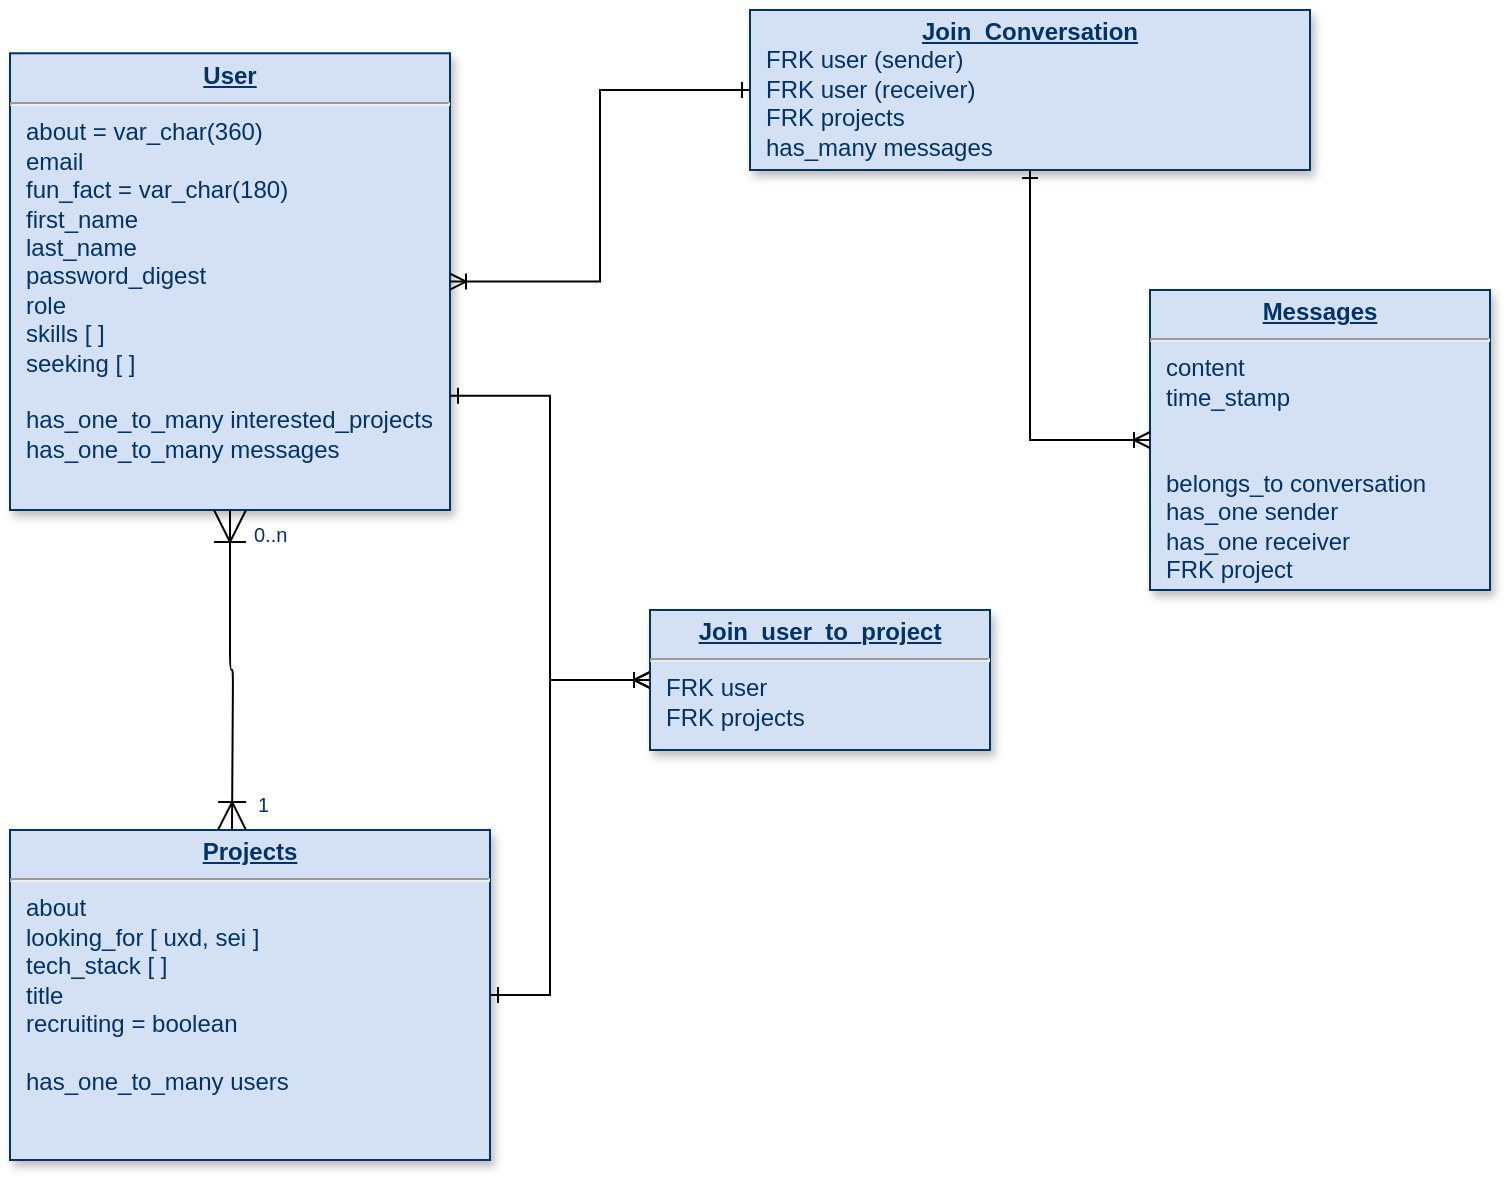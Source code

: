 <mxfile version="15.5.8" type="github">
  <diagram name="Page-1" id="efa7a0a1-bf9b-a30e-e6df-94a7791c09e9">
    <mxGraphModel dx="786" dy="769" grid="1" gridSize="10" guides="1" tooltips="1" connect="1" arrows="1" fold="1" page="1" pageScale="1" pageWidth="826" pageHeight="1169" background="none" math="0" shadow="0">
      <root>
        <mxCell id="0" />
        <mxCell id="1" parent="0" />
        <mxCell id="knO24eakVV144Z28mufV-114" value="&lt;p style=&quot;margin: 0px ; margin-top: 4px ; text-align: center ; text-decoration: underline&quot;&gt;&lt;b&gt;Projects&lt;/b&gt;&lt;/p&gt;&lt;hr&gt;&lt;p style=&quot;margin: 0px ; margin-left: 8px&quot;&gt;about&lt;/p&gt;&lt;p style=&quot;margin: 0px ; margin-left: 8px&quot;&gt;&lt;span&gt;looking_for [ uxd, sei ]&lt;/span&gt;&lt;br&gt;&lt;/p&gt;&lt;p style=&quot;margin: 0px ; margin-left: 8px&quot;&gt;tech_stack [ ]&lt;/p&gt;&lt;p style=&quot;margin: 0px ; margin-left: 8px&quot;&gt;title&lt;/p&gt;&lt;p style=&quot;margin: 0px ; margin-left: 8px&quot;&gt;recruiting = boolean&lt;/p&gt;&lt;p style=&quot;margin: 0px ; margin-left: 8px&quot;&gt;&lt;br&gt;&lt;/p&gt;&lt;p style=&quot;margin: 0px ; margin-left: 8px&quot;&gt;has_one_to_many users&lt;/p&gt;" style="verticalAlign=top;align=left;overflow=fill;fontSize=12;fontFamily=Helvetica;html=1;strokeColor=#003366;shadow=1;fillColor=#D4E1F5;fontColor=#003366" vertex="1" parent="1">
          <mxGeometry x="60" y="470" width="240" height="165" as="geometry" />
        </mxCell>
        <mxCell id="knO24eakVV144Z28mufV-115" value="&lt;p style=&quot;margin: 0px ; margin-top: 4px ; text-align: center ; text-decoration: underline&quot;&gt;&lt;b&gt;User&lt;/b&gt;&lt;/p&gt;&lt;hr&gt;&lt;p style=&quot;margin: 0px ; margin-left: 8px&quot;&gt;about = var_char(360)&lt;br&gt;&lt;/p&gt;&lt;p style=&quot;margin: 0px ; margin-left: 8px&quot;&gt;email&lt;/p&gt;&lt;p style=&quot;margin: 0px ; margin-left: 8px&quot;&gt;fun_fact = var_char(180)&lt;br&gt;&lt;/p&gt;&lt;p style=&quot;margin: 0px ; margin-left: 8px&quot;&gt;first_name&lt;/p&gt;&lt;p style=&quot;margin: 0px ; margin-left: 8px&quot;&gt;last_name&lt;/p&gt;&lt;p style=&quot;margin: 0px ; margin-left: 8px&quot;&gt;password_digest&lt;/p&gt;&lt;p style=&quot;margin: 0px ; margin-left: 8px&quot;&gt;&lt;span&gt;role&lt;/span&gt;&lt;br&gt;&lt;/p&gt;&lt;p style=&quot;margin: 0px ; margin-left: 8px&quot;&gt;skills [ ]&lt;/p&gt;&lt;p style=&quot;margin: 0px ; margin-left: 8px&quot;&gt;&lt;span&gt;seeking [ ]&lt;/span&gt;&lt;br&gt;&lt;/p&gt;&lt;p style=&quot;margin: 0px ; margin-left: 8px&quot;&gt;&lt;br&gt;&lt;/p&gt;&lt;p style=&quot;margin: 0px ; margin-left: 8px&quot;&gt;&lt;span&gt;has_one_to_many interested_projects&lt;/span&gt;&lt;br&gt;&lt;/p&gt;&lt;p style=&quot;margin: 0px ; margin-left: 8px&quot;&gt;&lt;span&gt;has_one_to_many messages&lt;/span&gt;&lt;br&gt;&lt;/p&gt;" style="verticalAlign=top;align=left;overflow=fill;fontSize=12;fontFamily=Helvetica;html=1;strokeColor=#003366;shadow=1;fillColor=#D4E1F5;fontColor=#003366" vertex="1" parent="1">
          <mxGeometry x="60" y="81.64" width="220" height="228.36" as="geometry" />
        </mxCell>
        <mxCell id="knO24eakVV144Z28mufV-116" value="" style="endArrow=ERoneToMany;endSize=12;startArrow=ERoneToMany;startSize=14;startFill=0;edgeStyle=orthogonalEdgeStyle;endFill=0;" edge="1" parent="1" source="knO24eakVV144Z28mufV-115">
          <mxGeometry x="640" y="400" as="geometry">
            <mxPoint x="640" y="400" as="sourcePoint" />
            <mxPoint x="171" y="470" as="targetPoint" />
          </mxGeometry>
        </mxCell>
        <mxCell id="knO24eakVV144Z28mufV-117" value="0..n" style="resizable=0;align=left;verticalAlign=top;labelBackgroundColor=#ffffff;fontSize=10;strokeColor=#003366;shadow=1;fillColor=#D4E1F5;fontColor=#003366" connectable="0" vertex="1" parent="knO24eakVV144Z28mufV-116">
          <mxGeometry x="-1" relative="1" as="geometry">
            <mxPoint x="10" as="offset" />
          </mxGeometry>
        </mxCell>
        <mxCell id="knO24eakVV144Z28mufV-118" value="1" style="resizable=0;align=right;verticalAlign=top;labelBackgroundColor=#ffffff;fontSize=10;strokeColor=#003366;shadow=1;fillColor=#D4E1F5;fontColor=#003366" connectable="0" vertex="1" parent="knO24eakVV144Z28mufV-116">
          <mxGeometry x="1" relative="1" as="geometry">
            <mxPoint x="20" y="-25.0" as="offset" />
          </mxGeometry>
        </mxCell>
        <mxCell id="knO24eakVV144Z28mufV-119" style="edgeStyle=orthogonalEdgeStyle;rounded=0;orthogonalLoop=1;jettySize=auto;html=1;entryX=1;entryY=0.5;entryDx=0;entryDy=0;startArrow=ERoneToMany;startFill=0;endArrow=ERone;endFill=0;" edge="1" parent="1" source="knO24eakVV144Z28mufV-121" target="knO24eakVV144Z28mufV-114">
          <mxGeometry relative="1" as="geometry">
            <Array as="points">
              <mxPoint x="330" y="395" />
              <mxPoint x="330" y="553" />
            </Array>
          </mxGeometry>
        </mxCell>
        <mxCell id="knO24eakVV144Z28mufV-120" style="edgeStyle=orthogonalEdgeStyle;rounded=0;orthogonalLoop=1;jettySize=auto;html=1;entryX=1;entryY=0.75;entryDx=0;entryDy=0;startArrow=ERoneToMany;startFill=0;endArrow=ERone;endFill=0;" edge="1" parent="1" source="knO24eakVV144Z28mufV-121" target="knO24eakVV144Z28mufV-115">
          <mxGeometry relative="1" as="geometry" />
        </mxCell>
        <mxCell id="knO24eakVV144Z28mufV-121" value="&lt;p style=&quot;margin: 0px ; margin-top: 4px ; text-align: center ; text-decoration: underline&quot;&gt;&lt;b&gt;Join_user_to_project&lt;/b&gt;&lt;/p&gt;&lt;hr&gt;&lt;p style=&quot;margin: 0px ; margin-left: 8px&quot;&gt;FRK user&lt;/p&gt;&lt;p style=&quot;margin: 0px ; margin-left: 8px&quot;&gt;FRK projects&lt;/p&gt;" style="verticalAlign=top;align=left;overflow=fill;fontSize=12;fontFamily=Helvetica;html=1;strokeColor=#003366;shadow=1;fillColor=#D4E1F5;fontColor=#003366" vertex="1" parent="1">
          <mxGeometry x="380" y="360" width="170" height="70" as="geometry" />
        </mxCell>
        <mxCell id="knO24eakVV144Z28mufV-122" style="edgeStyle=orthogonalEdgeStyle;rounded=0;orthogonalLoop=1;jettySize=auto;html=1;startArrow=ERone;startFill=0;endArrow=ERoneToMany;endFill=0;exitX=0;exitY=0.5;exitDx=0;exitDy=0;" edge="1" parent="1" source="knO24eakVV144Z28mufV-125" target="knO24eakVV144Z28mufV-115">
          <mxGeometry relative="1" as="geometry" />
        </mxCell>
        <mxCell id="knO24eakVV144Z28mufV-123" value="&lt;p style=&quot;margin: 0px ; margin-top: 4px ; text-align: center ; text-decoration: underline&quot;&gt;&lt;b&gt;Messages&lt;/b&gt;&lt;/p&gt;&lt;hr&gt;&lt;p style=&quot;margin: 0px ; margin-left: 8px&quot;&gt;content&lt;/p&gt;&lt;p style=&quot;margin: 0px ; margin-left: 8px&quot;&gt;time_stamp&lt;/p&gt;&lt;p style=&quot;margin: 0px ; margin-left: 8px&quot;&gt;&lt;br&gt;&lt;/p&gt;&lt;p style=&quot;margin: 0px ; margin-left: 8px&quot;&gt;&lt;br&gt;&lt;/p&gt;&lt;p style=&quot;margin: 0px ; margin-left: 8px&quot;&gt;&lt;span&gt;belongs_to conversation&lt;/span&gt;&lt;br&gt;&lt;/p&gt;&lt;p style=&quot;margin: 0px ; margin-left: 8px&quot;&gt;&lt;span&gt;has_one sender&lt;/span&gt;&lt;/p&gt;&lt;p style=&quot;margin: 0px ; margin-left: 8px&quot;&gt;has_one receiver&lt;/p&gt;&lt;p style=&quot;margin: 0px ; margin-left: 8px&quot;&gt;&lt;span&gt;FRK project&lt;/span&gt;&lt;/p&gt;" style="verticalAlign=top;align=left;overflow=fill;fontSize=12;fontFamily=Helvetica;html=1;strokeColor=#003366;shadow=1;fillColor=#D4E1F5;fontColor=#003366" vertex="1" parent="1">
          <mxGeometry x="630" y="200" width="170" height="150" as="geometry" />
        </mxCell>
        <mxCell id="knO24eakVV144Z28mufV-124" style="edgeStyle=orthogonalEdgeStyle;rounded=0;orthogonalLoop=1;jettySize=auto;html=1;entryX=0;entryY=0.5;entryDx=0;entryDy=0;startArrow=ERone;startFill=0;endArrow=ERoneToMany;endFill=0;" edge="1" parent="1" source="knO24eakVV144Z28mufV-125" target="knO24eakVV144Z28mufV-123">
          <mxGeometry relative="1" as="geometry" />
        </mxCell>
        <mxCell id="knO24eakVV144Z28mufV-125" value="&lt;p style=&quot;margin: 0px ; margin-top: 4px ; text-align: center ; text-decoration: underline&quot;&gt;&lt;b&gt;Join_Conversation&lt;/b&gt;&lt;/p&gt;&lt;p style=&quot;margin: 0px ; margin-left: 8px&quot;&gt;FRK user (sender)&lt;/p&gt;&lt;p style=&quot;margin: 0px ; margin-left: 8px&quot;&gt;&lt;span style=&quot;color: rgba(0 , 0 , 0 , 0) ; font-family: monospace ; font-size: 0px&quot;&gt;%3CmxGraphModel%3E%3Croot%3E%3CmxCell%20id%3D%220%22%2F%3E%3CmxCell%20id%3D%221%22%20parent%3D%220%22%2F%3E%3CmxCell%20id%3D%222%22%20value%3D%22%26lt%3Bp%20style%3D%26quot%3Bmargin%3A%200px%20%3B%20margin-top%3A%204px%20%3B%20text-align%3A%20center%20%3B%20text-decoration%3A%20underline%26quot%3B%26gt%3B%26lt%3Bb%26gt%3BJoin_user_to_project%26lt%3B%2Fb%26gt%3B%26lt%3B%2Fp%26gt%3B%26lt%3Bhr%26gt%3B%26lt%3Bp%20style%3D%26quot%3Bmargin%3A%200px%20%3B%20margin-left%3A%208px%26quot%3B%26gt%3BFRK%20user%26lt%3B%2Fp%26gt%3B%26lt%3Bp%20style%3D%26quot%3Bmargin%3A%200px%20%3B%20margin-left%3A%208px%26quot%3B%26gt%3BFRK%20projects%26lt%3B%2Fp%26gt%3B%22%20style%3D%22verticalAlign%3Dtop%3Balign%3Dleft%3Boverflow%3Dfill%3BfontSize%3D12%3BfontFamily%3DHelvetica%3Bhtml%3D1%3BstrokeColor%3D%23003366%3Bshadow%3D1%3BfillColor%3D%23D4E1F5%3BfontColor%3D%23003366%22%20vertex%3D%221%22%20parent%3D%221%22%3E%3CmxGeometry%20x%3D%22360%22%20y%3D%22300%22%20width%3D%22170%22%20height%3D%2270%22%20as%3D%22geometry%22%2F%3E%3C%2FmxCell%3E%3C%2Froot%3E%3C%2FmxGraphModel%3E&lt;/span&gt;&lt;span&gt;FRK user (receiver)&lt;/span&gt;&lt;/p&gt;&lt;p style=&quot;margin: 0px ; margin-left: 8px&quot;&gt;FRK projects&lt;/p&gt;&lt;p style=&quot;margin: 0px ; margin-left: 8px&quot;&gt;has_many messages&lt;/p&gt;" style="verticalAlign=top;align=left;overflow=fill;fontSize=12;fontFamily=Helvetica;html=1;strokeColor=#003366;shadow=1;fillColor=#D4E1F5;fontColor=#003366" vertex="1" parent="1">
          <mxGeometry x="430" y="60" width="280" height="80" as="geometry" />
        </mxCell>
      </root>
    </mxGraphModel>
  </diagram>
</mxfile>
